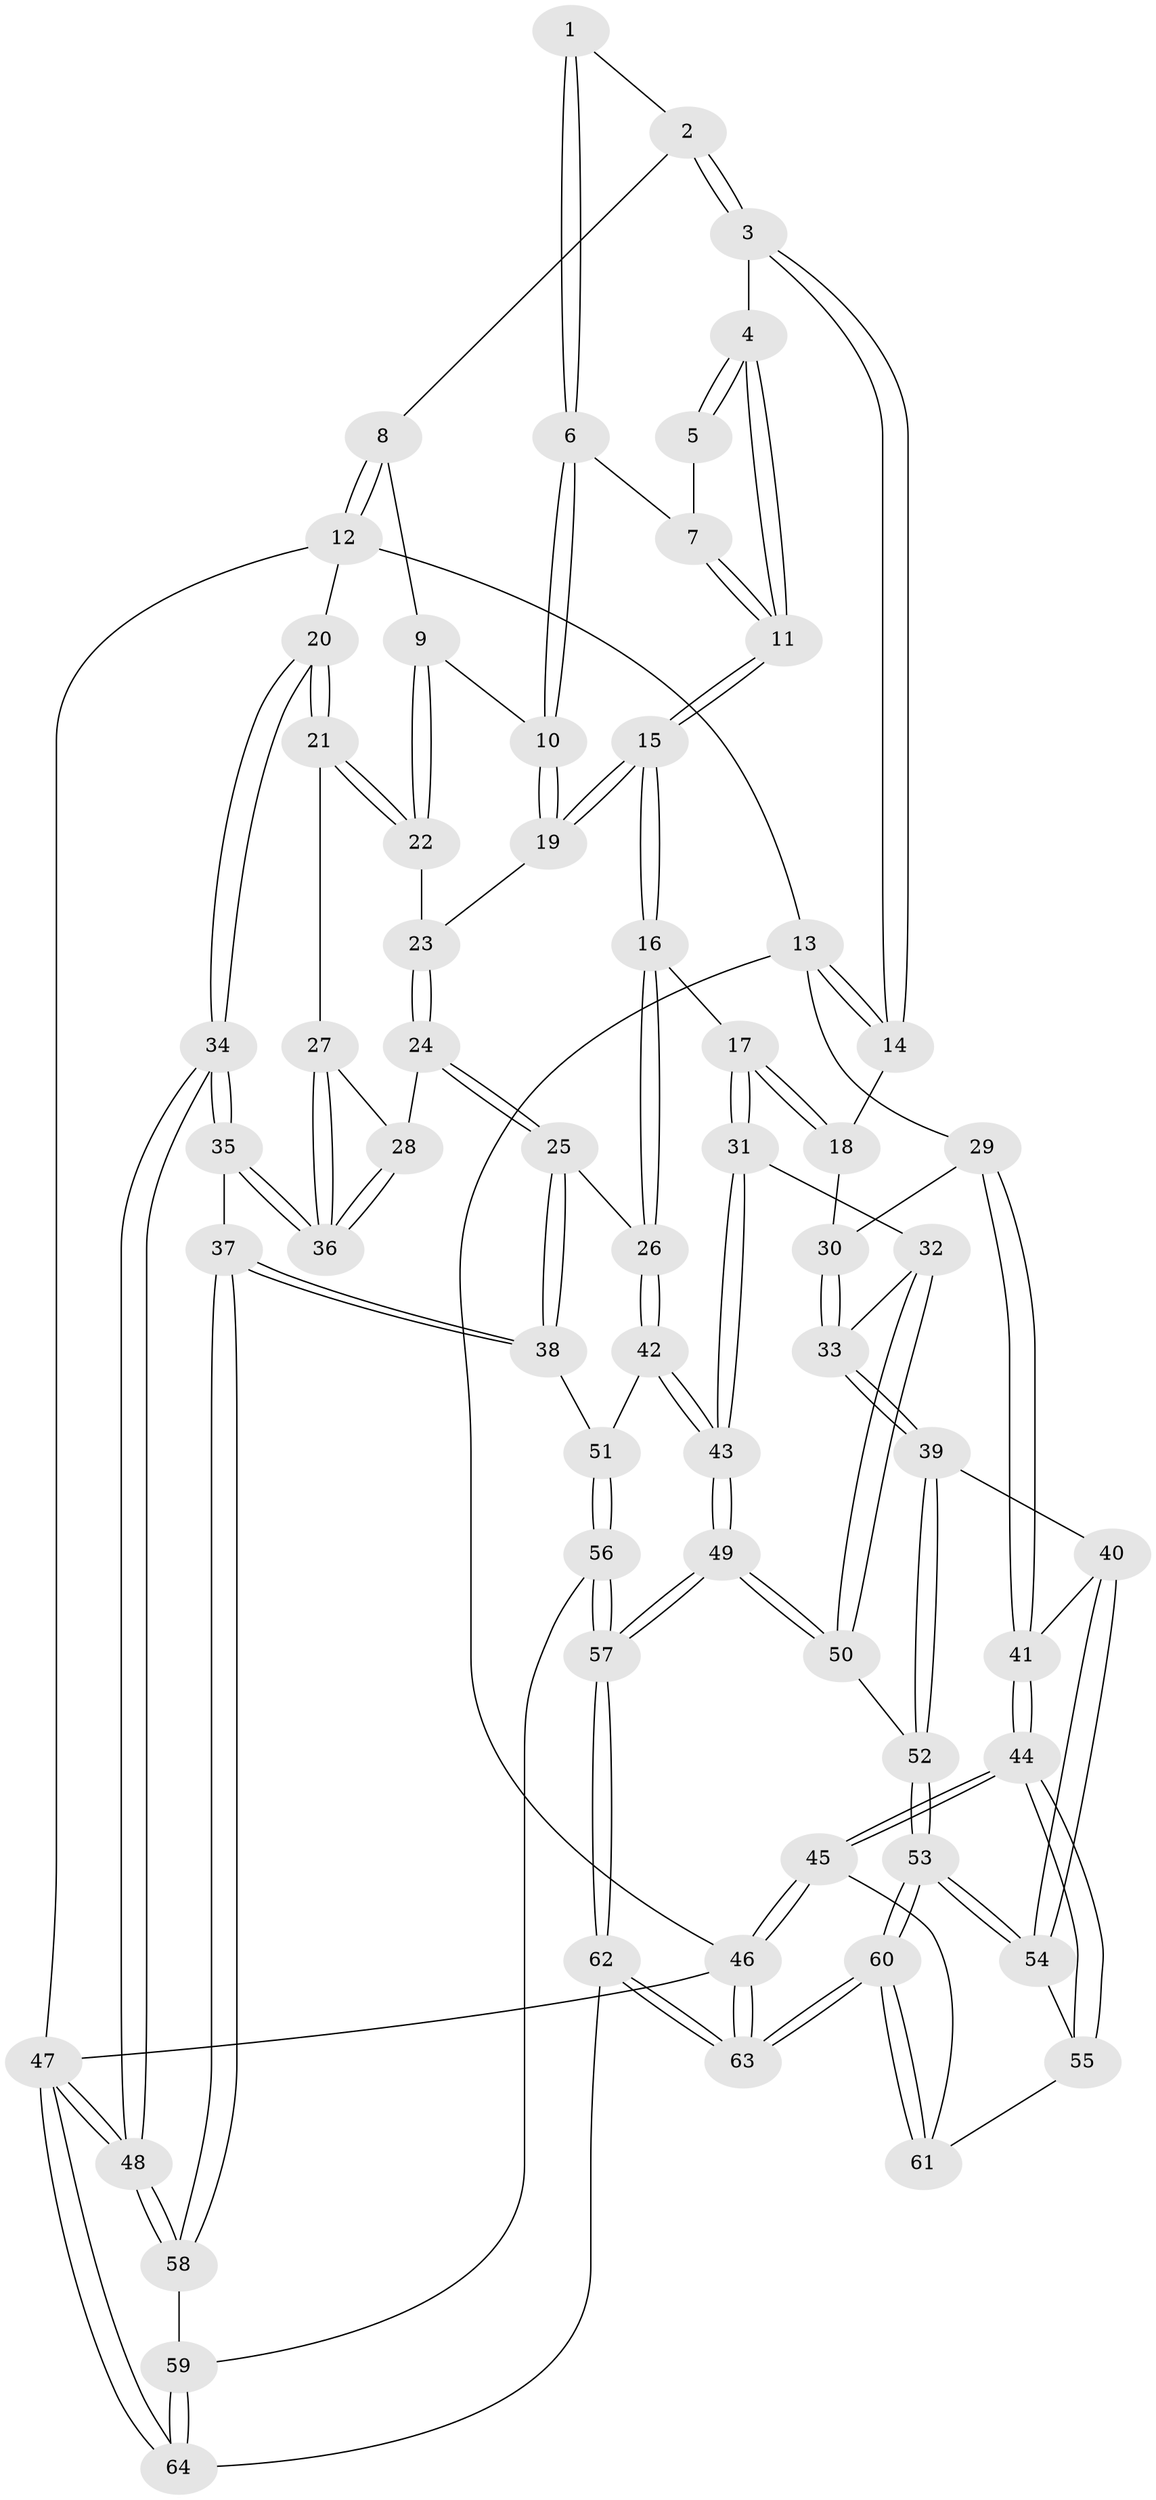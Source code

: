 // coarse degree distribution, {3: 0.13636363636363635, 5: 0.4090909090909091, 6: 0.13636363636363635, 4: 0.3181818181818182}
// Generated by graph-tools (version 1.1) at 2025/24/03/03/25 07:24:32]
// undirected, 64 vertices, 157 edges
graph export_dot {
graph [start="1"]
  node [color=gray90,style=filled];
  1 [pos="+0.7300025284185403+0.030611114543045503"];
  2 [pos="+0.7695194953724754+0"];
  3 [pos="+0.3925541577495823+0"];
  4 [pos="+0.5395271921369525+0.041627764448768985"];
  5 [pos="+0.6567680432963396+0.06553726594013434"];
  6 [pos="+0.7376647381859678+0.10718057193162552"];
  7 [pos="+0.6614143325859985+0.09102723518349343"];
  8 [pos="+1+0"];
  9 [pos="+0.8622869997207887+0.11967355251595532"];
  10 [pos="+0.7496056275689355+0.14660128438087108"];
  11 [pos="+0.5872366688688617+0.14721126982705807"];
  12 [pos="+1+0"];
  13 [pos="+0+0"];
  14 [pos="+0.34501325532046656+0"];
  15 [pos="+0.6079760241294301+0.22522481003739195"];
  16 [pos="+0.5643551221426566+0.3359013018300121"];
  17 [pos="+0.5469097741065291+0.3360234711311303"];
  18 [pos="+0.3239968245956772+0.1863368611174209"];
  19 [pos="+0.7466159378546906+0.15197685582175688"];
  20 [pos="+1+0.23415086931518184"];
  21 [pos="+1+0.26623313144426797"];
  22 [pos="+0.8934952850756992+0.18264188286532768"];
  23 [pos="+0.8070313180231946+0.26459033978360635"];
  24 [pos="+0.805843717240991+0.3452068642736345"];
  25 [pos="+0.7710651441119901+0.37680159071045083"];
  26 [pos="+0.6335783777916614+0.3950711242211236"];
  27 [pos="+0.9642735049093251+0.30503157365092604"];
  28 [pos="+0.8722604348751483+0.3363145011835771"];
  29 [pos="+0+0"];
  30 [pos="+0.24197292841761814+0.2582870374765682"];
  31 [pos="+0.44538590533584893+0.42757083277474517"];
  32 [pos="+0.32283398787304984+0.4660936351368493"];
  33 [pos="+0.16613733596054847+0.3956554438505536"];
  34 [pos="+1+0.639348876455"];
  35 [pos="+0.9666096502846723+0.5982963551456729"];
  36 [pos="+0.9483152239533471+0.47506538466289283"];
  37 [pos="+0.9375063794389646+0.6000631991751862"];
  38 [pos="+0.9329991086231756+0.5992981023962436"];
  39 [pos="+0.06575610609551118+0.44650211275713714"];
  40 [pos="+0+0.4634868753580191"];
  41 [pos="+0+0.45835765586638877"];
  42 [pos="+0.6404985881870288+0.5892686427566874"];
  43 [pos="+0.4758187105249519+0.713120263804408"];
  44 [pos="+0+0.7376779175251748"];
  45 [pos="+0+0.8498265228877785"];
  46 [pos="+0+1"];
  47 [pos="+1+1"];
  48 [pos="+1+0.9482509105057676"];
  49 [pos="+0.45389430377289275+0.7399250115088097"];
  50 [pos="+0.3760387559438628+0.7305992445687106"];
  51 [pos="+0.7628204546133083+0.647034329490571"];
  52 [pos="+0.3357886078505449+0.7409075358181088"];
  53 [pos="+0.260907239190142+0.7956063191098708"];
  54 [pos="+0.12681525806980667+0.741419033335618"];
  55 [pos="+0.065155665797003+0.7802383548167845"];
  56 [pos="+0.7511218461412054+0.7883922901161173"];
  57 [pos="+0.5321527295288617+0.8647901907623717"];
  58 [pos="+0.8457440625071679+0.8783461046675863"];
  59 [pos="+0.8381726530372734+0.8800180321215385"];
  60 [pos="+0.1680755550144834+1"];
  61 [pos="+0.05702952831167137+0.8406872518195307"];
  62 [pos="+0.5718642562988294+1"];
  63 [pos="+0.11210118971022924+1"];
  64 [pos="+0.6680050325119998+1"];
  1 -- 2;
  1 -- 6;
  1 -- 6;
  2 -- 3;
  2 -- 3;
  2 -- 8;
  3 -- 4;
  3 -- 14;
  3 -- 14;
  4 -- 5;
  4 -- 5;
  4 -- 11;
  4 -- 11;
  5 -- 7;
  6 -- 7;
  6 -- 10;
  6 -- 10;
  7 -- 11;
  7 -- 11;
  8 -- 9;
  8 -- 12;
  8 -- 12;
  9 -- 10;
  9 -- 22;
  9 -- 22;
  10 -- 19;
  10 -- 19;
  11 -- 15;
  11 -- 15;
  12 -- 13;
  12 -- 20;
  12 -- 47;
  13 -- 14;
  13 -- 14;
  13 -- 29;
  13 -- 46;
  14 -- 18;
  15 -- 16;
  15 -- 16;
  15 -- 19;
  15 -- 19;
  16 -- 17;
  16 -- 26;
  16 -- 26;
  17 -- 18;
  17 -- 18;
  17 -- 31;
  17 -- 31;
  18 -- 30;
  19 -- 23;
  20 -- 21;
  20 -- 21;
  20 -- 34;
  20 -- 34;
  21 -- 22;
  21 -- 22;
  21 -- 27;
  22 -- 23;
  23 -- 24;
  23 -- 24;
  24 -- 25;
  24 -- 25;
  24 -- 28;
  25 -- 26;
  25 -- 38;
  25 -- 38;
  26 -- 42;
  26 -- 42;
  27 -- 28;
  27 -- 36;
  27 -- 36;
  28 -- 36;
  28 -- 36;
  29 -- 30;
  29 -- 41;
  29 -- 41;
  30 -- 33;
  30 -- 33;
  31 -- 32;
  31 -- 43;
  31 -- 43;
  32 -- 33;
  32 -- 50;
  32 -- 50;
  33 -- 39;
  33 -- 39;
  34 -- 35;
  34 -- 35;
  34 -- 48;
  34 -- 48;
  35 -- 36;
  35 -- 36;
  35 -- 37;
  37 -- 38;
  37 -- 38;
  37 -- 58;
  37 -- 58;
  38 -- 51;
  39 -- 40;
  39 -- 52;
  39 -- 52;
  40 -- 41;
  40 -- 54;
  40 -- 54;
  41 -- 44;
  41 -- 44;
  42 -- 43;
  42 -- 43;
  42 -- 51;
  43 -- 49;
  43 -- 49;
  44 -- 45;
  44 -- 45;
  44 -- 55;
  44 -- 55;
  45 -- 46;
  45 -- 46;
  45 -- 61;
  46 -- 63;
  46 -- 63;
  46 -- 47;
  47 -- 48;
  47 -- 48;
  47 -- 64;
  47 -- 64;
  48 -- 58;
  48 -- 58;
  49 -- 50;
  49 -- 50;
  49 -- 57;
  49 -- 57;
  50 -- 52;
  51 -- 56;
  51 -- 56;
  52 -- 53;
  52 -- 53;
  53 -- 54;
  53 -- 54;
  53 -- 60;
  53 -- 60;
  54 -- 55;
  55 -- 61;
  56 -- 57;
  56 -- 57;
  56 -- 59;
  57 -- 62;
  57 -- 62;
  58 -- 59;
  59 -- 64;
  59 -- 64;
  60 -- 61;
  60 -- 61;
  60 -- 63;
  60 -- 63;
  62 -- 63;
  62 -- 63;
  62 -- 64;
}

